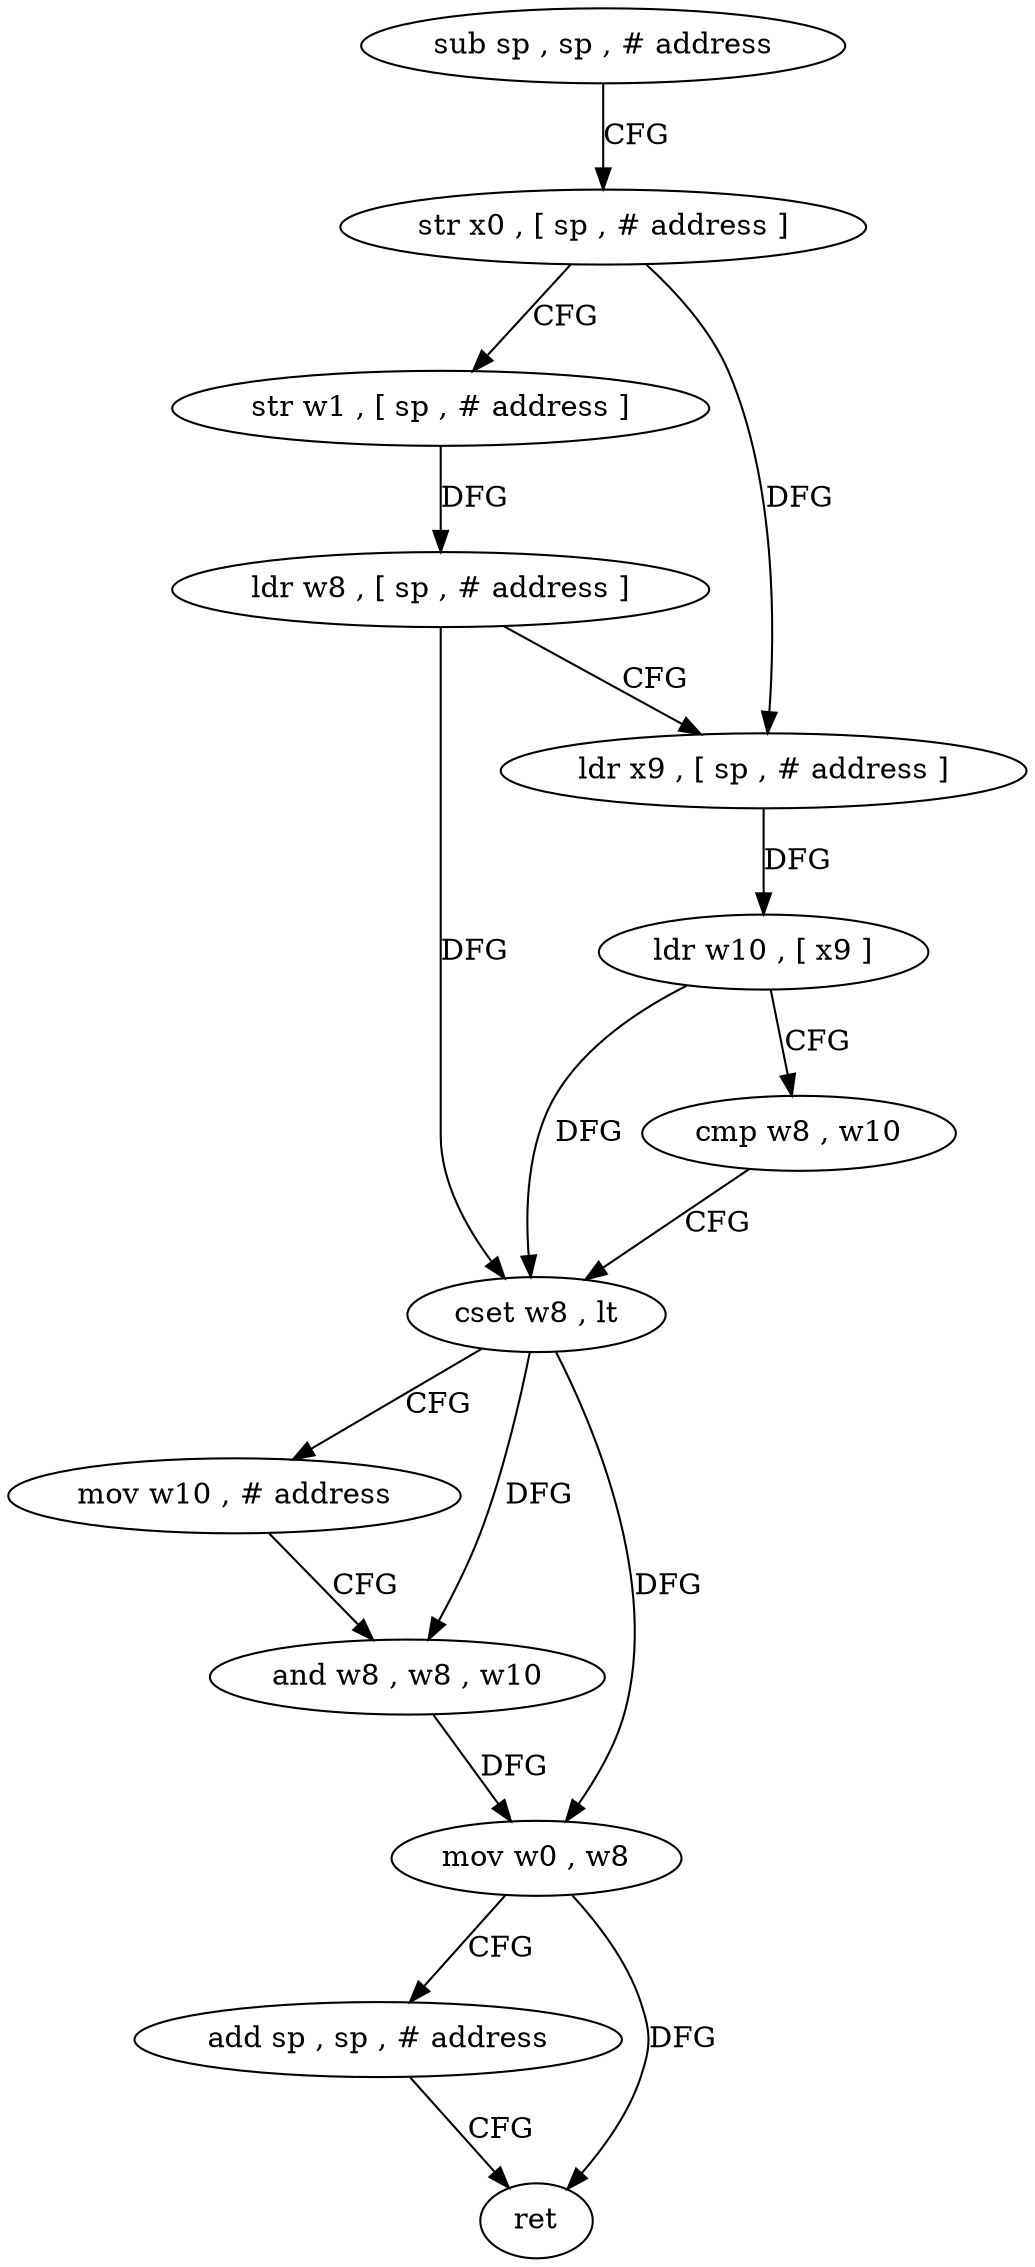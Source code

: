 digraph "func" {
"71252" [label = "sub sp , sp , # address" ]
"71256" [label = "str x0 , [ sp , # address ]" ]
"71260" [label = "str w1 , [ sp , # address ]" ]
"71264" [label = "ldr w8 , [ sp , # address ]" ]
"71268" [label = "ldr x9 , [ sp , # address ]" ]
"71272" [label = "ldr w10 , [ x9 ]" ]
"71276" [label = "cmp w8 , w10" ]
"71280" [label = "cset w8 , lt" ]
"71284" [label = "mov w10 , # address" ]
"71288" [label = "and w8 , w8 , w10" ]
"71292" [label = "mov w0 , w8" ]
"71296" [label = "add sp , sp , # address" ]
"71300" [label = "ret" ]
"71252" -> "71256" [ label = "CFG" ]
"71256" -> "71260" [ label = "CFG" ]
"71256" -> "71268" [ label = "DFG" ]
"71260" -> "71264" [ label = "DFG" ]
"71264" -> "71268" [ label = "CFG" ]
"71264" -> "71280" [ label = "DFG" ]
"71268" -> "71272" [ label = "DFG" ]
"71272" -> "71276" [ label = "CFG" ]
"71272" -> "71280" [ label = "DFG" ]
"71276" -> "71280" [ label = "CFG" ]
"71280" -> "71284" [ label = "CFG" ]
"71280" -> "71288" [ label = "DFG" ]
"71280" -> "71292" [ label = "DFG" ]
"71284" -> "71288" [ label = "CFG" ]
"71288" -> "71292" [ label = "DFG" ]
"71292" -> "71296" [ label = "CFG" ]
"71292" -> "71300" [ label = "DFG" ]
"71296" -> "71300" [ label = "CFG" ]
}
